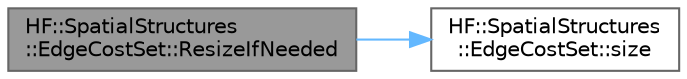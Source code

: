 digraph "HF::SpatialStructures::EdgeCostSet::ResizeIfNeeded"
{
 // LATEX_PDF_SIZE
  bgcolor="transparent";
  edge [fontname=Helvetica,fontsize=10,labelfontname=Helvetica,labelfontsize=10];
  node [fontname=Helvetica,fontsize=10,shape=box,height=0.2,width=0.4];
  rankdir="LR";
  Node1 [label="HF::SpatialStructures\l::EdgeCostSet::ResizeIfNeeded",height=0.2,width=0.4,color="gray40", fillcolor="grey60", style="filled", fontcolor="black",tooltip="Resize this edge matrix if needed."];
  Node1 -> Node2 [color="steelblue1",style="solid"];
  Node2 [label="HF::SpatialStructures\l::EdgeCostSet::size",height=0.2,width=0.4,color="grey40", fillcolor="white", style="filled",URL="$a01547.html#abc5ff8ee3175dca75cacbfbd592907db",tooltip="Get the size of this edge matrix."];
}
